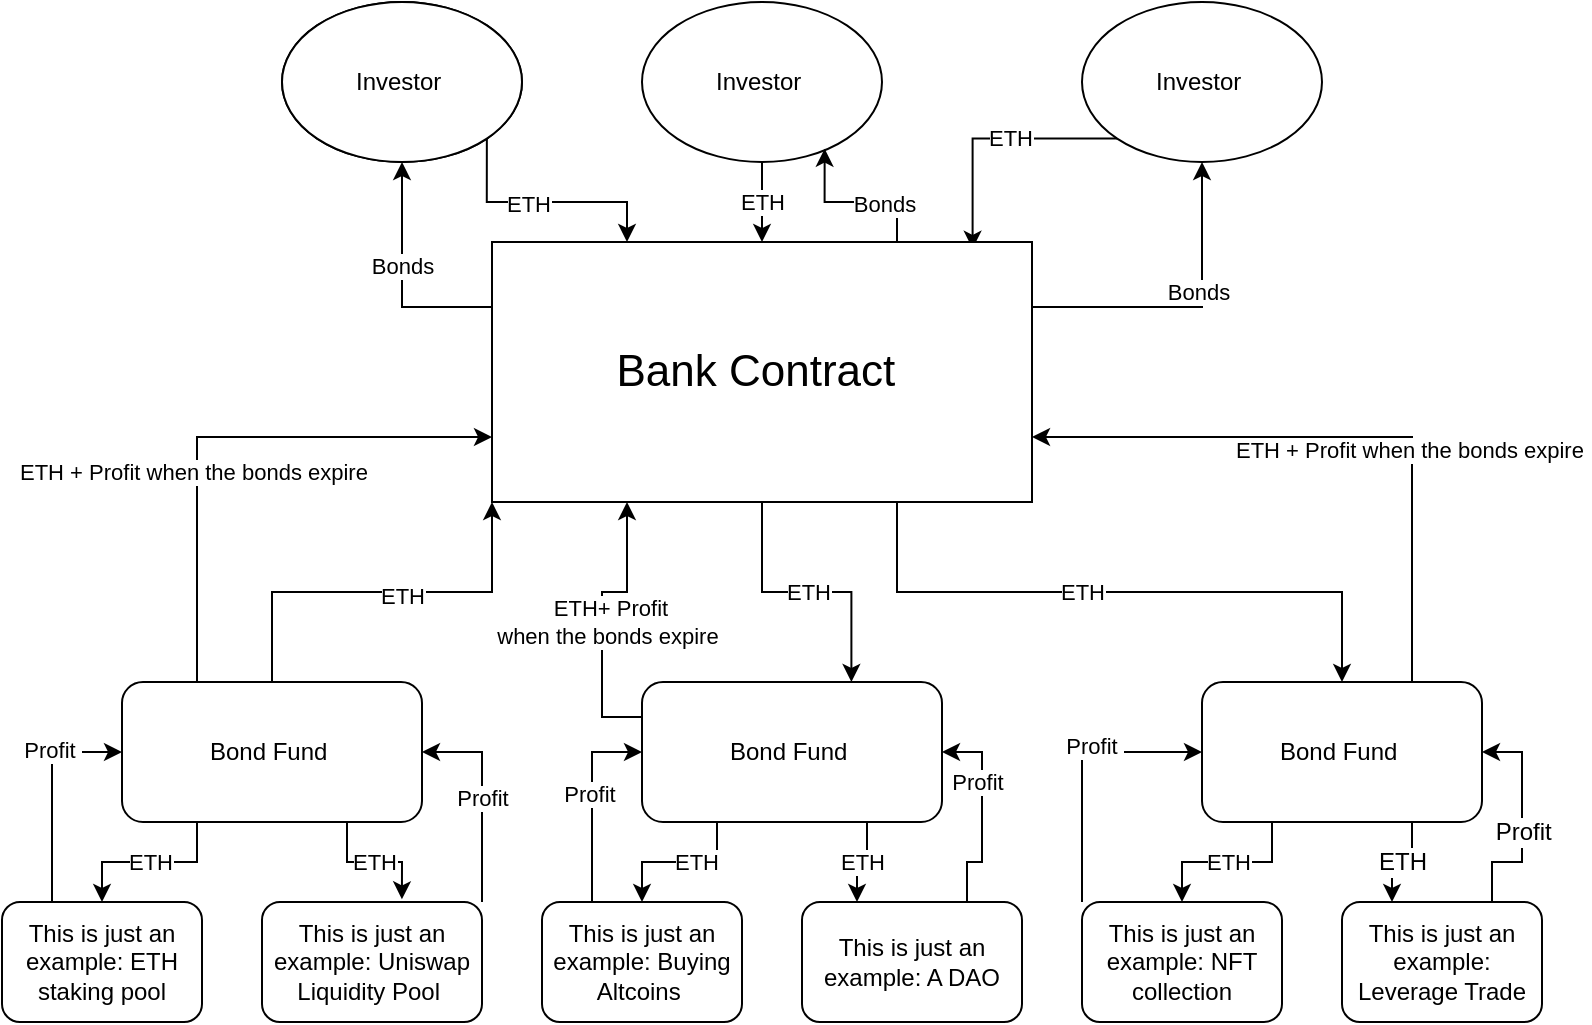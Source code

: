 <mxfile version="20.4.0" type="device"><diagram id="qGLj5qqQATTQJFJCM5p1" name="Page-1"><mxGraphModel dx="1422" dy="778" grid="1" gridSize="10" guides="1" tooltips="1" connect="1" arrows="1" fold="1" page="1" pageScale="1" pageWidth="850" pageHeight="1100" math="0" shadow="0"><root><mxCell id="0"/><mxCell id="1" parent="0"/><object label="Investor&amp;nbsp;" id="QviM4pzUyRA1vGICweC--1"><mxCell style="ellipse;whiteSpace=wrap;html=1;" vertex="1" parent="1"><mxGeometry x="150" y="50" width="120" height="80" as="geometry"/></mxCell></object><mxCell id="QviM4pzUyRA1vGICweC--9" style="edgeStyle=orthogonalEdgeStyle;rounded=0;orthogonalLoop=1;jettySize=auto;html=1;exitX=1;exitY=1;exitDx=0;exitDy=0;entryX=0.25;entryY=0;entryDx=0;entryDy=0;" edge="1" parent="1" source="QviM4pzUyRA1vGICweC--2" target="QviM4pzUyRA1vGICweC--6"><mxGeometry relative="1" as="geometry"/></mxCell><mxCell id="QviM4pzUyRA1vGICweC--16" value="ETH" style="edgeLabel;html=1;align=center;verticalAlign=middle;resizable=0;points=[];" vertex="1" connectable="0" parent="QviM4pzUyRA1vGICweC--9"><mxGeometry x="-0.146" y="-1" relative="1" as="geometry"><mxPoint as="offset"/></mxGeometry></mxCell><object label="Investor&amp;nbsp;" id="QviM4pzUyRA1vGICweC--2"><mxCell style="ellipse;whiteSpace=wrap;html=1;" vertex="1" parent="1"><mxGeometry x="150" y="50" width="120" height="80" as="geometry"/></mxCell></object><mxCell id="QviM4pzUyRA1vGICweC--8" value="ETH" style="edgeStyle=orthogonalEdgeStyle;rounded=0;orthogonalLoop=1;jettySize=auto;html=1;exitX=0.5;exitY=1;exitDx=0;exitDy=0;entryX=0.5;entryY=0;entryDx=0;entryDy=0;" edge="1" parent="1" source="QviM4pzUyRA1vGICweC--3" target="QviM4pzUyRA1vGICweC--6"><mxGeometry relative="1" as="geometry"/></mxCell><object label="Investor&amp;nbsp;" id="QviM4pzUyRA1vGICweC--3"><mxCell style="ellipse;whiteSpace=wrap;html=1;" vertex="1" parent="1"><mxGeometry x="330" y="50" width="120" height="80" as="geometry"/></mxCell></object><mxCell id="QviM4pzUyRA1vGICweC--7" style="edgeStyle=orthogonalEdgeStyle;rounded=0;orthogonalLoop=1;jettySize=auto;html=1;exitX=0;exitY=1;exitDx=0;exitDy=0;entryX=0.89;entryY=0.026;entryDx=0;entryDy=0;entryPerimeter=0;" edge="1" parent="1" source="QviM4pzUyRA1vGICweC--4" target="QviM4pzUyRA1vGICweC--6"><mxGeometry relative="1" as="geometry"/></mxCell><mxCell id="QviM4pzUyRA1vGICweC--14" value="ETH" style="edgeLabel;html=1;align=center;verticalAlign=middle;resizable=0;points=[];" vertex="1" connectable="0" parent="QviM4pzUyRA1vGICweC--7"><mxGeometry x="-0.153" y="-1" relative="1" as="geometry"><mxPoint as="offset"/></mxGeometry></mxCell><object label="Investor&amp;nbsp;" id="QviM4pzUyRA1vGICweC--4"><mxCell style="ellipse;whiteSpace=wrap;html=1;" vertex="1" parent="1"><mxGeometry x="550" y="50" width="120" height="80" as="geometry"/></mxCell></object><mxCell id="QviM4pzUyRA1vGICweC--10" style="edgeStyle=orthogonalEdgeStyle;rounded=0;orthogonalLoop=1;jettySize=auto;html=1;exitX=0;exitY=0.25;exitDx=0;exitDy=0;entryX=0.5;entryY=1;entryDx=0;entryDy=0;" edge="1" parent="1" source="QviM4pzUyRA1vGICweC--6" target="QviM4pzUyRA1vGICweC--2"><mxGeometry relative="1" as="geometry"/></mxCell><mxCell id="QviM4pzUyRA1vGICweC--17" value="Bonds" style="edgeLabel;html=1;align=center;verticalAlign=middle;resizable=0;points=[];" vertex="1" connectable="0" parent="QviM4pzUyRA1vGICweC--10"><mxGeometry x="0.121" relative="1" as="geometry"><mxPoint as="offset"/></mxGeometry></mxCell><mxCell id="QviM4pzUyRA1vGICweC--11" style="edgeStyle=orthogonalEdgeStyle;rounded=0;orthogonalLoop=1;jettySize=auto;html=1;exitX=0.75;exitY=0;exitDx=0;exitDy=0;entryX=0.761;entryY=0.917;entryDx=0;entryDy=0;entryPerimeter=0;" edge="1" parent="1" source="QviM4pzUyRA1vGICweC--6" target="QviM4pzUyRA1vGICweC--3"><mxGeometry relative="1" as="geometry"/></mxCell><mxCell id="QviM4pzUyRA1vGICweC--15" value="Bonds" style="edgeLabel;html=1;align=center;verticalAlign=middle;resizable=0;points=[];" vertex="1" connectable="0" parent="QviM4pzUyRA1vGICweC--11"><mxGeometry x="-0.352" y="1" relative="1" as="geometry"><mxPoint as="offset"/></mxGeometry></mxCell><mxCell id="QviM4pzUyRA1vGICweC--12" style="edgeStyle=orthogonalEdgeStyle;rounded=0;orthogonalLoop=1;jettySize=auto;html=1;exitX=1;exitY=0.25;exitDx=0;exitDy=0;entryX=0.5;entryY=1;entryDx=0;entryDy=0;" edge="1" parent="1" source="QviM4pzUyRA1vGICweC--6" target="QviM4pzUyRA1vGICweC--4"><mxGeometry relative="1" as="geometry"/></mxCell><mxCell id="QviM4pzUyRA1vGICweC--13" value="Bonds" style="edgeLabel;html=1;align=center;verticalAlign=middle;resizable=0;points=[];" vertex="1" connectable="0" parent="QviM4pzUyRA1vGICweC--12"><mxGeometry x="0.179" y="2" relative="1" as="geometry"><mxPoint as="offset"/></mxGeometry></mxCell><mxCell id="QviM4pzUyRA1vGICweC--25" style="edgeStyle=orthogonalEdgeStyle;rounded=0;orthogonalLoop=1;jettySize=auto;html=1;exitX=0.75;exitY=1;exitDx=0;exitDy=0;entryX=0.5;entryY=0;entryDx=0;entryDy=0;" edge="1" parent="1" source="QviM4pzUyRA1vGICweC--6" target="QviM4pzUyRA1vGICweC--19"><mxGeometry relative="1" as="geometry"/></mxCell><mxCell id="QviM4pzUyRA1vGICweC--27" value="ETH" style="edgeLabel;html=1;align=center;verticalAlign=middle;resizable=0;points=[];" vertex="1" connectable="0" parent="QviM4pzUyRA1vGICweC--25"><mxGeometry x="-0.119" relative="1" as="geometry"><mxPoint as="offset"/></mxGeometry></mxCell><mxCell id="QviM4pzUyRA1vGICweC--46" value="ETH" style="edgeStyle=orthogonalEdgeStyle;rounded=0;orthogonalLoop=1;jettySize=auto;html=1;exitX=0.5;exitY=1;exitDx=0;exitDy=0;entryX=0.698;entryY=0;entryDx=0;entryDy=0;entryPerimeter=0;" edge="1" parent="1" source="QviM4pzUyRA1vGICweC--6" target="QviM4pzUyRA1vGICweC--20"><mxGeometry relative="1" as="geometry"/></mxCell><mxCell id="QviM4pzUyRA1vGICweC--6" value="&lt;font style=&quot;font-size: 22px;&quot;&gt;Bank Contract&amp;nbsp;&lt;/font&gt;" style="rounded=0;whiteSpace=wrap;html=1;" vertex="1" parent="1"><mxGeometry x="255" y="170" width="270" height="130" as="geometry"/></mxCell><mxCell id="QviM4pzUyRA1vGICweC--30" style="edgeStyle=orthogonalEdgeStyle;rounded=0;orthogonalLoop=1;jettySize=auto;html=1;exitX=0.25;exitY=0;exitDx=0;exitDy=0;entryX=0;entryY=0.75;entryDx=0;entryDy=0;" edge="1" parent="1" source="QviM4pzUyRA1vGICweC--18" target="QviM4pzUyRA1vGICweC--6"><mxGeometry relative="1" as="geometry"/></mxCell><mxCell id="QviM4pzUyRA1vGICweC--32" value="ETH + Profit when the bonds expire&amp;nbsp;" style="edgeLabel;html=1;align=center;verticalAlign=middle;resizable=0;points=[];" vertex="1" connectable="0" parent="QviM4pzUyRA1vGICweC--30"><mxGeometry x="-0.218" y="1" relative="1" as="geometry"><mxPoint as="offset"/></mxGeometry></mxCell><mxCell id="QviM4pzUyRA1vGICweC--43" style="edgeStyle=orthogonalEdgeStyle;rounded=0;orthogonalLoop=1;jettySize=auto;html=1;exitX=0.5;exitY=0;exitDx=0;exitDy=0;entryX=0;entryY=1;entryDx=0;entryDy=0;" edge="1" parent="1" source="QviM4pzUyRA1vGICweC--18" target="QviM4pzUyRA1vGICweC--6"><mxGeometry relative="1" as="geometry"/></mxCell><mxCell id="QviM4pzUyRA1vGICweC--44" value="ETH" style="edgeLabel;html=1;align=center;verticalAlign=middle;resizable=0;points=[];" vertex="1" connectable="0" parent="QviM4pzUyRA1vGICweC--43"><mxGeometry x="0.099" y="-2" relative="1" as="geometry"><mxPoint as="offset"/></mxGeometry></mxCell><mxCell id="QviM4pzUyRA1vGICweC--49" value="ETH" style="edgeStyle=orthogonalEdgeStyle;rounded=0;orthogonalLoop=1;jettySize=auto;html=1;exitX=0.25;exitY=1;exitDx=0;exitDy=0;entryX=0.5;entryY=0;entryDx=0;entryDy=0;" edge="1" parent="1" source="QviM4pzUyRA1vGICweC--18" target="QviM4pzUyRA1vGICweC--34"><mxGeometry relative="1" as="geometry"/></mxCell><mxCell id="QviM4pzUyRA1vGICweC--50" value="ETH" style="edgeStyle=orthogonalEdgeStyle;rounded=0;orthogonalLoop=1;jettySize=auto;html=1;exitX=0.75;exitY=1;exitDx=0;exitDy=0;entryX=0.636;entryY=-0.022;entryDx=0;entryDy=0;entryPerimeter=0;" edge="1" parent="1" source="QviM4pzUyRA1vGICweC--18" target="QviM4pzUyRA1vGICweC--36"><mxGeometry relative="1" as="geometry"/></mxCell><mxCell id="QviM4pzUyRA1vGICweC--18" value="Bond Fund&amp;nbsp;" style="rounded=1;whiteSpace=wrap;html=1;" vertex="1" parent="1"><mxGeometry x="70" y="390" width="150" height="70" as="geometry"/></mxCell><mxCell id="QviM4pzUyRA1vGICweC--26" style="edgeStyle=orthogonalEdgeStyle;rounded=0;orthogonalLoop=1;jettySize=auto;html=1;exitX=0.75;exitY=0;exitDx=0;exitDy=0;entryX=1;entryY=0.75;entryDx=0;entryDy=0;" edge="1" parent="1" source="QviM4pzUyRA1vGICweC--19" target="QviM4pzUyRA1vGICweC--6"><mxGeometry relative="1" as="geometry"/></mxCell><mxCell id="QviM4pzUyRA1vGICweC--33" value="ETH + Profit when the bonds expire&amp;nbsp;" style="edgeLabel;html=1;align=center;verticalAlign=middle;resizable=0;points=[];" vertex="1" connectable="0" parent="QviM4pzUyRA1vGICweC--26"><mxGeometry x="-0.257" relative="1" as="geometry"><mxPoint as="offset"/></mxGeometry></mxCell><mxCell id="QviM4pzUyRA1vGICweC--67" value="ETH" style="edgeStyle=orthogonalEdgeStyle;rounded=0;orthogonalLoop=1;jettySize=auto;html=1;exitX=0.25;exitY=1;exitDx=0;exitDy=0;entryX=0.5;entryY=0;entryDx=0;entryDy=0;" edge="1" parent="1" source="QviM4pzUyRA1vGICweC--19" target="QviM4pzUyRA1vGICweC--38"><mxGeometry relative="1" as="geometry"/></mxCell><mxCell id="QviM4pzUyRA1vGICweC--71" value="ETH" style="edgeStyle=orthogonalEdgeStyle;rounded=0;orthogonalLoop=1;jettySize=auto;html=1;exitX=0.75;exitY=1;exitDx=0;exitDy=0;entryX=0.25;entryY=0;entryDx=0;entryDy=0;fontSize=12;" edge="1" parent="1" source="QviM4pzUyRA1vGICweC--19" target="QviM4pzUyRA1vGICweC--39"><mxGeometry relative="1" as="geometry"/></mxCell><mxCell id="QviM4pzUyRA1vGICweC--19" value="Bond Fund&amp;nbsp;" style="rounded=1;whiteSpace=wrap;html=1;" vertex="1" parent="1"><mxGeometry x="610" y="390" width="140" height="70" as="geometry"/></mxCell><mxCell id="QviM4pzUyRA1vGICweC--47" style="edgeStyle=orthogonalEdgeStyle;rounded=0;orthogonalLoop=1;jettySize=auto;html=1;exitX=0;exitY=0.25;exitDx=0;exitDy=0;entryX=0.25;entryY=1;entryDx=0;entryDy=0;" edge="1" parent="1" source="QviM4pzUyRA1vGICweC--20" target="QviM4pzUyRA1vGICweC--6"><mxGeometry relative="1" as="geometry"/></mxCell><mxCell id="QviM4pzUyRA1vGICweC--48" value="ETH+ Profit &lt;br&gt;when the bonds expire&amp;nbsp;" style="edgeLabel;html=1;align=center;verticalAlign=middle;resizable=0;points=[];" vertex="1" connectable="0" parent="QviM4pzUyRA1vGICweC--47"><mxGeometry x="-0.021" y="-4" relative="1" as="geometry"><mxPoint y="1" as="offset"/></mxGeometry></mxCell><mxCell id="QviM4pzUyRA1vGICweC--58" style="edgeStyle=orthogonalEdgeStyle;rounded=0;orthogonalLoop=1;jettySize=auto;html=1;exitX=0.25;exitY=1;exitDx=0;exitDy=0;entryX=0.5;entryY=0;entryDx=0;entryDy=0;" edge="1" parent="1" source="QviM4pzUyRA1vGICweC--20" target="QviM4pzUyRA1vGICweC--35"><mxGeometry relative="1" as="geometry"/></mxCell><mxCell id="QviM4pzUyRA1vGICweC--59" value="ETH" style="edgeLabel;html=1;align=center;verticalAlign=middle;resizable=0;points=[];" vertex="1" connectable="0" parent="QviM4pzUyRA1vGICweC--58"><mxGeometry x="-0.204" relative="1" as="geometry"><mxPoint as="offset"/></mxGeometry></mxCell><mxCell id="QviM4pzUyRA1vGICweC--63" value="ETH" style="edgeStyle=orthogonalEdgeStyle;rounded=0;orthogonalLoop=1;jettySize=auto;html=1;exitX=0.75;exitY=1;exitDx=0;exitDy=0;entryX=0.25;entryY=0;entryDx=0;entryDy=0;" edge="1" parent="1" source="QviM4pzUyRA1vGICweC--20" target="QviM4pzUyRA1vGICweC--37"><mxGeometry relative="1" as="geometry"/></mxCell><mxCell id="QviM4pzUyRA1vGICweC--20" value="Bond Fund&amp;nbsp;" style="rounded=1;whiteSpace=wrap;html=1;" vertex="1" parent="1"><mxGeometry x="330" y="390" width="150" height="70" as="geometry"/></mxCell><mxCell id="QviM4pzUyRA1vGICweC--51" style="edgeStyle=orthogonalEdgeStyle;rounded=0;orthogonalLoop=1;jettySize=auto;html=1;exitX=0.25;exitY=0;exitDx=0;exitDy=0;entryX=0;entryY=0.5;entryDx=0;entryDy=0;" edge="1" parent="1" source="QviM4pzUyRA1vGICweC--34" target="QviM4pzUyRA1vGICweC--18"><mxGeometry relative="1" as="geometry"/></mxCell><mxCell id="QviM4pzUyRA1vGICweC--52" value="Profit&amp;nbsp;" style="edgeLabel;html=1;align=center;verticalAlign=middle;resizable=0;points=[];" vertex="1" connectable="0" parent="QviM4pzUyRA1vGICweC--51"><mxGeometry x="0.367" y="1" relative="1" as="geometry"><mxPoint as="offset"/></mxGeometry></mxCell><mxCell id="QviM4pzUyRA1vGICweC--34" value="This is just an example: ETH staking pool" style="rounded=1;whiteSpace=wrap;html=1;" vertex="1" parent="1"><mxGeometry x="10" y="500" width="100" height="60" as="geometry"/></mxCell><mxCell id="QviM4pzUyRA1vGICweC--55" style="edgeStyle=orthogonalEdgeStyle;rounded=0;orthogonalLoop=1;jettySize=auto;html=1;exitX=0.25;exitY=0;exitDx=0;exitDy=0;entryX=0;entryY=0.5;entryDx=0;entryDy=0;" edge="1" parent="1" source="QviM4pzUyRA1vGICweC--35" target="QviM4pzUyRA1vGICweC--20"><mxGeometry relative="1" as="geometry"/></mxCell><mxCell id="QviM4pzUyRA1vGICweC--56" value="Profit&amp;nbsp;" style="edgeLabel;html=1;align=center;verticalAlign=middle;resizable=0;points=[];" vertex="1" connectable="0" parent="QviM4pzUyRA1vGICweC--55"><mxGeometry x="0.087" relative="1" as="geometry"><mxPoint as="offset"/></mxGeometry></mxCell><mxCell id="QviM4pzUyRA1vGICweC--35" value="This is just an example: Buying Altcoins&amp;nbsp;" style="rounded=1;whiteSpace=wrap;html=1;" vertex="1" parent="1"><mxGeometry x="280" y="500" width="100" height="60" as="geometry"/></mxCell><mxCell id="QviM4pzUyRA1vGICweC--53" value="Profit" style="edgeStyle=orthogonalEdgeStyle;rounded=0;orthogonalLoop=1;jettySize=auto;html=1;exitX=1;exitY=0;exitDx=0;exitDy=0;entryX=1;entryY=0.5;entryDx=0;entryDy=0;" edge="1" parent="1" source="QviM4pzUyRA1vGICweC--36" target="QviM4pzUyRA1vGICweC--18"><mxGeometry relative="1" as="geometry"/></mxCell><mxCell id="QviM4pzUyRA1vGICweC--36" value="This is just an example: Uniswap Liquidity Pool&amp;nbsp;" style="rounded=1;whiteSpace=wrap;html=1;" vertex="1" parent="1"><mxGeometry x="140" y="500" width="110" height="60" as="geometry"/></mxCell><mxCell id="QviM4pzUyRA1vGICweC--60" style="edgeStyle=orthogonalEdgeStyle;rounded=0;orthogonalLoop=1;jettySize=auto;html=1;exitX=0.75;exitY=0;exitDx=0;exitDy=0;entryX=1;entryY=0.5;entryDx=0;entryDy=0;" edge="1" parent="1" source="QviM4pzUyRA1vGICweC--37" target="QviM4pzUyRA1vGICweC--20"><mxGeometry relative="1" as="geometry"/></mxCell><mxCell id="QviM4pzUyRA1vGICweC--61" value="Profit&amp;nbsp;" style="edgeLabel;html=1;align=center;verticalAlign=middle;resizable=0;points=[];" vertex="1" connectable="0" parent="QviM4pzUyRA1vGICweC--60"><mxGeometry x="0.324" y="1" relative="1" as="geometry"><mxPoint as="offset"/></mxGeometry></mxCell><mxCell id="QviM4pzUyRA1vGICweC--37" value="This is just an example: A DAO" style="rounded=1;whiteSpace=wrap;html=1;" vertex="1" parent="1"><mxGeometry x="410" y="500" width="110" height="60" as="geometry"/></mxCell><mxCell id="QviM4pzUyRA1vGICweC--64" style="edgeStyle=orthogonalEdgeStyle;rounded=0;orthogonalLoop=1;jettySize=auto;html=1;exitX=0;exitY=0;exitDx=0;exitDy=0;entryX=0;entryY=0.5;entryDx=0;entryDy=0;" edge="1" parent="1" source="QviM4pzUyRA1vGICweC--38" target="QviM4pzUyRA1vGICweC--19"><mxGeometry relative="1" as="geometry"/></mxCell><mxCell id="QviM4pzUyRA1vGICweC--65" value="Profit&amp;nbsp;" style="edgeLabel;html=1;align=center;verticalAlign=middle;resizable=0;points=[];" vertex="1" connectable="0" parent="QviM4pzUyRA1vGICweC--64"><mxGeometry x="0.2" y="3" relative="1" as="geometry"><mxPoint as="offset"/></mxGeometry></mxCell><mxCell id="QviM4pzUyRA1vGICweC--38" value="This is just an example: NFT collection" style="rounded=1;whiteSpace=wrap;html=1;" vertex="1" parent="1"><mxGeometry x="550" y="500" width="100" height="60" as="geometry"/></mxCell><mxCell id="QviM4pzUyRA1vGICweC--74" style="edgeStyle=orthogonalEdgeStyle;rounded=0;orthogonalLoop=1;jettySize=auto;html=1;exitX=0.75;exitY=0;exitDx=0;exitDy=0;entryX=1;entryY=0.5;entryDx=0;entryDy=0;fontSize=12;" edge="1" parent="1" source="QviM4pzUyRA1vGICweC--39" target="QviM4pzUyRA1vGICweC--19"><mxGeometry relative="1" as="geometry"/></mxCell><mxCell id="QviM4pzUyRA1vGICweC--75" value="Profit&amp;nbsp;" style="edgeLabel;html=1;align=center;verticalAlign=middle;resizable=0;points=[];fontSize=12;" vertex="1" connectable="0" parent="QviM4pzUyRA1vGICweC--74"><mxGeometry x="-0.079" y="-2" relative="1" as="geometry"><mxPoint as="offset"/></mxGeometry></mxCell><mxCell id="QviM4pzUyRA1vGICweC--39" value="This is just an example: Leverage Trade" style="rounded=1;whiteSpace=wrap;html=1;" vertex="1" parent="1"><mxGeometry x="680" y="500" width="100" height="60" as="geometry"/></mxCell></root></mxGraphModel></diagram></mxfile>